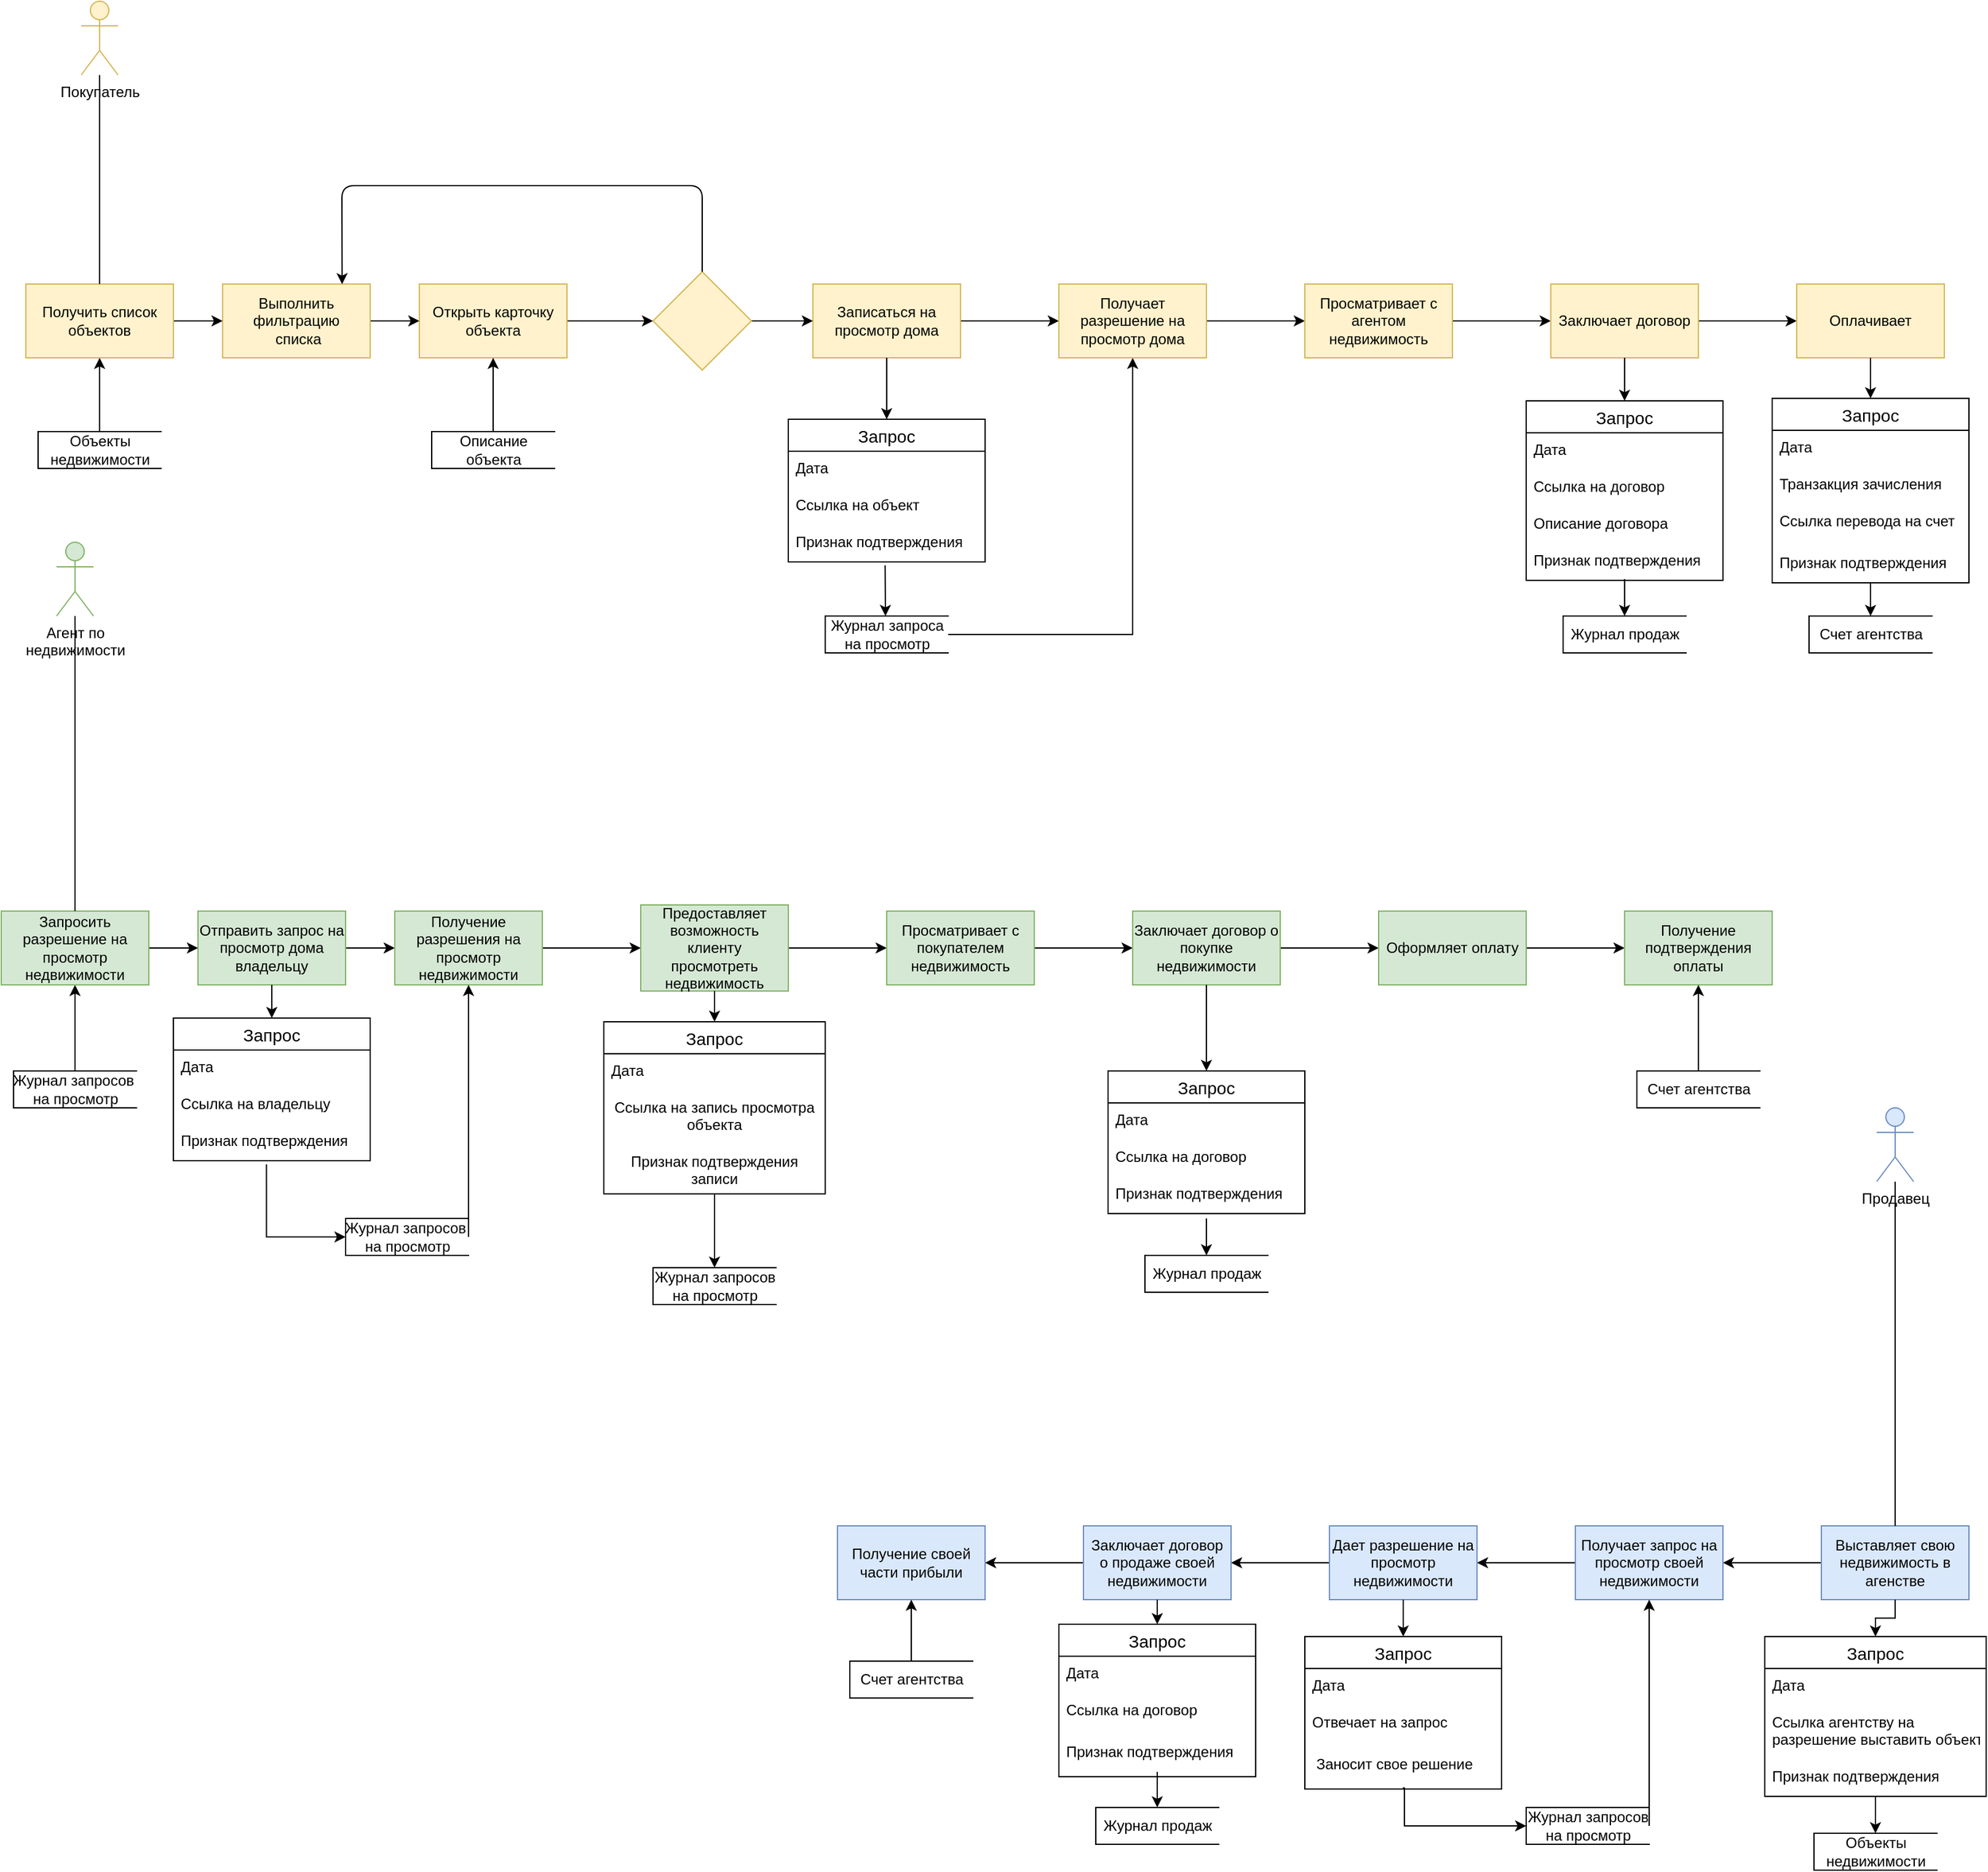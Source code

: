 <mxfile version="15.5.7" type="github" pages="2">
  <diagram id="1LYEiCd0jX0eeRkv5ywO" name="Page-1">
    <mxGraphModel dx="997" dy="1749" grid="1" gridSize="10" guides="1" tooltips="1" connect="1" arrows="1" fold="1" page="1" pageScale="1" pageWidth="827" pageHeight="1169" math="0" shadow="0">
      <root>
        <mxCell id="0" />
        <mxCell id="1" parent="0" />
        <mxCell id="ukAMqeBF27tBX4bTyb1z-1" value="Покупатель&lt;br&gt;" style="shape=umlActor;verticalLabelPosition=bottom;verticalAlign=top;html=1;outlineConnect=0;fillColor=#fff2cc;strokeColor=#d6b656;" parent="1" vertex="1">
          <mxGeometry x="105" y="-300" width="30" height="60" as="geometry" />
        </mxCell>
        <mxCell id="ukAMqeBF27tBX4bTyb1z-12" value="" style="edgeStyle=orthogonalEdgeStyle;rounded=0;orthogonalLoop=1;jettySize=auto;html=1;" parent="1" source="ukAMqeBF27tBX4bTyb1z-2" target="ukAMqeBF27tBX4bTyb1z-11" edge="1">
          <mxGeometry relative="1" as="geometry" />
        </mxCell>
        <mxCell id="ukAMqeBF27tBX4bTyb1z-2" value="Открыть карточку объекта" style="rounded=0;whiteSpace=wrap;html=1;fillColor=#fff2cc;strokeColor=#d6b656;" parent="1" vertex="1">
          <mxGeometry x="380" y="-70" width="120" height="60" as="geometry" />
        </mxCell>
        <mxCell id="ukAMqeBF27tBX4bTyb1z-10" value="" style="edgeStyle=orthogonalEdgeStyle;rounded=0;orthogonalLoop=1;jettySize=auto;html=1;" parent="1" source="ukAMqeBF27tBX4bTyb1z-3" target="ukAMqeBF27tBX4bTyb1z-2" edge="1">
          <mxGeometry relative="1" as="geometry" />
        </mxCell>
        <mxCell id="ukAMqeBF27tBX4bTyb1z-3" value="Выполнить фильтрацию&lt;br&gt;&amp;nbsp;списка" style="rounded=0;whiteSpace=wrap;html=1;fillColor=#fff2cc;strokeColor=#d6b656;" parent="1" vertex="1">
          <mxGeometry x="220" y="-70" width="120" height="60" as="geometry" />
        </mxCell>
        <mxCell id="ukAMqeBF27tBX4bTyb1z-9" value="" style="edgeStyle=orthogonalEdgeStyle;rounded=0;orthogonalLoop=1;jettySize=auto;html=1;" parent="1" source="ukAMqeBF27tBX4bTyb1z-4" target="ukAMqeBF27tBX4bTyb1z-3" edge="1">
          <mxGeometry relative="1" as="geometry" />
        </mxCell>
        <mxCell id="ukAMqeBF27tBX4bTyb1z-4" value="Получить список&lt;br&gt;объектов" style="rounded=0;whiteSpace=wrap;html=1;fillColor=#fff2cc;strokeColor=#d6b656;" parent="1" vertex="1">
          <mxGeometry x="60" y="-70" width="120" height="60" as="geometry" />
        </mxCell>
        <mxCell id="ukAMqeBF27tBX4bTyb1z-61" value="" style="edgeStyle=orthogonalEdgeStyle;rounded=0;orthogonalLoop=1;jettySize=auto;html=1;" parent="1" source="ukAMqeBF27tBX4bTyb1z-5" target="ukAMqeBF27tBX4bTyb1z-60" edge="1">
          <mxGeometry relative="1" as="geometry" />
        </mxCell>
        <mxCell id="ukAMqeBF27tBX4bTyb1z-5" value="Записаться на просмотр дома" style="rounded=0;whiteSpace=wrap;html=1;fillColor=#fff2cc;strokeColor=#d6b656;" parent="1" vertex="1">
          <mxGeometry x="700" y="-70" width="120" height="60" as="geometry" />
        </mxCell>
        <mxCell id="ukAMqeBF27tBX4bTyb1z-8" value="" style="endArrow=none;html=1;exitX=0.5;exitY=0;exitDx=0;exitDy=0;" parent="1" source="ukAMqeBF27tBX4bTyb1z-4" target="ukAMqeBF27tBX4bTyb1z-1" edge="1">
          <mxGeometry width="50" height="50" relative="1" as="geometry">
            <mxPoint x="410" y="20" as="sourcePoint" />
            <mxPoint x="460" y="-30" as="targetPoint" />
          </mxGeometry>
        </mxCell>
        <mxCell id="ukAMqeBF27tBX4bTyb1z-13" value="" style="edgeStyle=orthogonalEdgeStyle;rounded=0;orthogonalLoop=1;jettySize=auto;html=1;" parent="1" source="ukAMqeBF27tBX4bTyb1z-11" target="ukAMqeBF27tBX4bTyb1z-5" edge="1">
          <mxGeometry relative="1" as="geometry" />
        </mxCell>
        <mxCell id="ukAMqeBF27tBX4bTyb1z-11" value="" style="rhombus;whiteSpace=wrap;html=1;rounded=0;fillColor=#fff2cc;strokeColor=#d6b656;" parent="1" vertex="1">
          <mxGeometry x="570" y="-80" width="80" height="80" as="geometry" />
        </mxCell>
        <mxCell id="ukAMqeBF27tBX4bTyb1z-19" value="" style="edgeStyle=orthogonalEdgeStyle;rounded=0;orthogonalLoop=1;jettySize=auto;html=1;" parent="1" source="ukAMqeBF27tBX4bTyb1z-15" target="ukAMqeBF27tBX4bTyb1z-2" edge="1">
          <mxGeometry relative="1" as="geometry" />
        </mxCell>
        <mxCell id="ukAMqeBF27tBX4bTyb1z-15" value="Описание&lt;br&gt;объекта" style="html=1;dashed=0;whitespace=wrap;shape=partialRectangle;right=0;" parent="1" vertex="1">
          <mxGeometry x="390" y="50" width="100" height="30" as="geometry" />
        </mxCell>
        <mxCell id="ukAMqeBF27tBX4bTyb1z-17" value="" style="edgeStyle=orthogonalEdgeStyle;rounded=0;orthogonalLoop=1;jettySize=auto;html=1;" parent="1" source="ukAMqeBF27tBX4bTyb1z-16" target="ukAMqeBF27tBX4bTyb1z-4" edge="1">
          <mxGeometry relative="1" as="geometry" />
        </mxCell>
        <mxCell id="ukAMqeBF27tBX4bTyb1z-16" value="Объекты &lt;br&gt;недвижимости" style="html=1;dashed=0;whitespace=wrap;shape=partialRectangle;right=0;" parent="1" vertex="1">
          <mxGeometry x="70" y="50" width="100" height="30" as="geometry" />
        </mxCell>
        <mxCell id="ukAMqeBF27tBX4bTyb1z-20" value="" style="endArrow=classic;html=1;exitX=0.5;exitY=0;exitDx=0;exitDy=0;entryX=0.81;entryY=0.003;entryDx=0;entryDy=0;entryPerimeter=0;" parent="1" source="ukAMqeBF27tBX4bTyb1z-11" target="ukAMqeBF27tBX4bTyb1z-3" edge="1">
          <mxGeometry width="50" height="50" relative="1" as="geometry">
            <mxPoint x="410" y="70" as="sourcePoint" />
            <mxPoint x="460" y="20" as="targetPoint" />
            <Array as="points">
              <mxPoint x="610" y="-150" />
              <mxPoint x="317" y="-150" />
            </Array>
          </mxGeometry>
        </mxCell>
        <mxCell id="NFxwPHQR4oBNKtsv3OAb-33" style="edgeStyle=orthogonalEdgeStyle;rounded=0;orthogonalLoop=1;jettySize=auto;html=1;exitX=1;exitY=0.5;exitDx=0;exitDy=0;entryX=0.5;entryY=1;entryDx=0;entryDy=0;" parent="1" source="ukAMqeBF27tBX4bTyb1z-21" target="ukAMqeBF27tBX4bTyb1z-60" edge="1">
          <mxGeometry relative="1" as="geometry" />
        </mxCell>
        <mxCell id="ukAMqeBF27tBX4bTyb1z-21" value="Журнал запроса &lt;br&gt;на просмотр" style="html=1;dashed=0;whitespace=wrap;shape=partialRectangle;right=0;" parent="1" vertex="1">
          <mxGeometry x="710" y="200" width="100" height="30" as="geometry" />
        </mxCell>
        <mxCell id="ukAMqeBF27tBX4bTyb1z-24" value="Агент по &lt;br&gt;недвижимости" style="shape=umlActor;verticalLabelPosition=bottom;verticalAlign=top;html=1;outlineConnect=0;fillColor=#d5e8d4;strokeColor=#82b366;" parent="1" vertex="1">
          <mxGeometry x="85" y="140" width="30" height="60" as="geometry" />
        </mxCell>
        <mxCell id="ukAMqeBF27tBX4bTyb1z-28" value="" style="edgeStyle=orthogonalEdgeStyle;rounded=0;orthogonalLoop=1;jettySize=auto;html=1;" parent="1" source="ukAMqeBF27tBX4bTyb1z-25" target="ukAMqeBF27tBX4bTyb1z-27" edge="1">
          <mxGeometry relative="1" as="geometry" />
        </mxCell>
        <mxCell id="ukAMqeBF27tBX4bTyb1z-25" value="Журнал запросов&amp;nbsp;&lt;br&gt;на просмотр" style="html=1;dashed=0;whitespace=wrap;shape=partialRectangle;right=0;" parent="1" vertex="1">
          <mxGeometry x="50" y="570" width="100" height="30" as="geometry" />
        </mxCell>
        <mxCell id="ukAMqeBF27tBX4bTyb1z-34" value="" style="edgeStyle=orthogonalEdgeStyle;rounded=0;orthogonalLoop=1;jettySize=auto;html=1;" parent="1" source="ukAMqeBF27tBX4bTyb1z-26" target="ukAMqeBF27tBX4bTyb1z-33" edge="1">
          <mxGeometry relative="1" as="geometry" />
        </mxCell>
        <mxCell id="ukAMqeBF27tBX4bTyb1z-26" value="Отправить запрос на просмотр дома владельцу" style="rounded=0;whiteSpace=wrap;html=1;fillColor=#d5e8d4;strokeColor=#82b366;" parent="1" vertex="1">
          <mxGeometry x="200" y="440" width="120" height="60" as="geometry" />
        </mxCell>
        <mxCell id="ukAMqeBF27tBX4bTyb1z-29" value="" style="edgeStyle=orthogonalEdgeStyle;rounded=0;orthogonalLoop=1;jettySize=auto;html=1;" parent="1" source="ukAMqeBF27tBX4bTyb1z-27" target="ukAMqeBF27tBX4bTyb1z-26" edge="1">
          <mxGeometry relative="1" as="geometry" />
        </mxCell>
        <mxCell id="ukAMqeBF27tBX4bTyb1z-27" value="Запросить разрешение на просмотр недвижимости" style="rounded=0;whiteSpace=wrap;html=1;fillColor=#d5e8d4;strokeColor=#82b366;" parent="1" vertex="1">
          <mxGeometry x="40" y="440" width="120" height="60" as="geometry" />
        </mxCell>
        <mxCell id="ukAMqeBF27tBX4bTyb1z-32" value="" style="endArrow=none;html=1;exitX=0.5;exitY=0;exitDx=0;exitDy=0;" parent="1" source="ukAMqeBF27tBX4bTyb1z-27" target="ukAMqeBF27tBX4bTyb1z-24" edge="1">
          <mxGeometry width="50" height="50" relative="1" as="geometry">
            <mxPoint x="390" y="460" as="sourcePoint" />
            <mxPoint x="440" y="410" as="targetPoint" />
          </mxGeometry>
        </mxCell>
        <mxCell id="ukAMqeBF27tBX4bTyb1z-59" value="" style="edgeStyle=orthogonalEdgeStyle;rounded=0;orthogonalLoop=1;jettySize=auto;html=1;" parent="1" source="ukAMqeBF27tBX4bTyb1z-33" target="ukAMqeBF27tBX4bTyb1z-58" edge="1">
          <mxGeometry relative="1" as="geometry" />
        </mxCell>
        <mxCell id="ukAMqeBF27tBX4bTyb1z-33" value="Получение разрешения на просмотр недвижимости" style="rounded=0;whiteSpace=wrap;html=1;fillColor=#d5e8d4;strokeColor=#82b366;" parent="1" vertex="1">
          <mxGeometry x="360" y="440" width="120" height="60" as="geometry" />
        </mxCell>
        <mxCell id="ukAMqeBF27tBX4bTyb1z-35" value="Продавец" style="shape=umlActor;verticalLabelPosition=bottom;verticalAlign=top;html=1;outlineConnect=0;fillColor=#dae8fc;strokeColor=#6c8ebf;" parent="1" vertex="1">
          <mxGeometry x="1565" y="600" width="30" height="60" as="geometry" />
        </mxCell>
        <mxCell id="ukAMqeBF27tBX4bTyb1z-44" value="" style="edgeStyle=orthogonalEdgeStyle;rounded=0;orthogonalLoop=1;jettySize=auto;html=1;" parent="1" source="ukAMqeBF27tBX4bTyb1z-41" target="ukAMqeBF27tBX4bTyb1z-43" edge="1">
          <mxGeometry relative="1" as="geometry" />
        </mxCell>
        <mxCell id="ukAMqeBF27tBX4bTyb1z-41" value="Выставляет свою&lt;br&gt;недвижимость в агенстве" style="rounded=0;whiteSpace=wrap;html=1;fillColor=#dae8fc;strokeColor=#6c8ebf;" parent="1" vertex="1">
          <mxGeometry x="1520" y="940" width="120" height="60" as="geometry" />
        </mxCell>
        <mxCell id="ukAMqeBF27tBX4bTyb1z-42" value="" style="endArrow=none;html=1;exitX=0.5;exitY=0;exitDx=0;exitDy=0;" parent="1" source="ukAMqeBF27tBX4bTyb1z-41" target="ukAMqeBF27tBX4bTyb1z-35" edge="1">
          <mxGeometry width="50" height="50" relative="1" as="geometry">
            <mxPoint x="1310" y="800" as="sourcePoint" />
            <mxPoint x="1360" y="750" as="targetPoint" />
          </mxGeometry>
        </mxCell>
        <mxCell id="ukAMqeBF27tBX4bTyb1z-48" value="" style="edgeStyle=orthogonalEdgeStyle;rounded=0;orthogonalLoop=1;jettySize=auto;html=1;" parent="1" source="ukAMqeBF27tBX4bTyb1z-43" target="ukAMqeBF27tBX4bTyb1z-47" edge="1">
          <mxGeometry relative="1" as="geometry" />
        </mxCell>
        <mxCell id="ukAMqeBF27tBX4bTyb1z-43" value="Получает запрос на просмотр своей недвижимости" style="whiteSpace=wrap;html=1;rounded=0;fillColor=#dae8fc;strokeColor=#6c8ebf;" parent="1" vertex="1">
          <mxGeometry x="1320" y="940" width="120" height="60" as="geometry" />
        </mxCell>
        <mxCell id="ukAMqeBF27tBX4bTyb1z-45" value="Объекты &lt;br&gt;недвижимости" style="html=1;dashed=0;whitespace=wrap;shape=partialRectangle;right=0;" parent="1" vertex="1">
          <mxGeometry x="1514" y="1190" width="100" height="30" as="geometry" />
        </mxCell>
        <mxCell id="ukAMqeBF27tBX4bTyb1z-55" value="" style="edgeStyle=orthogonalEdgeStyle;rounded=0;orthogonalLoop=1;jettySize=auto;html=1;" parent="1" source="ukAMqeBF27tBX4bTyb1z-47" target="ukAMqeBF27tBX4bTyb1z-54" edge="1">
          <mxGeometry relative="1" as="geometry" />
        </mxCell>
        <mxCell id="ukAMqeBF27tBX4bTyb1z-47" value="Дает разрешение на просмотр недвижимости" style="whiteSpace=wrap;html=1;rounded=0;fillColor=#dae8fc;strokeColor=#6c8ebf;" parent="1" vertex="1">
          <mxGeometry x="1120" y="940" width="120" height="60" as="geometry" />
        </mxCell>
        <mxCell id="NFxwPHQR4oBNKtsv3OAb-27" value="" style="edgeStyle=orthogonalEdgeStyle;rounded=0;orthogonalLoop=1;jettySize=auto;html=1;" parent="1" source="ukAMqeBF27tBX4bTyb1z-54" target="NFxwPHQR4oBNKtsv3OAb-26" edge="1">
          <mxGeometry relative="1" as="geometry" />
        </mxCell>
        <mxCell id="ukAMqeBF27tBX4bTyb1z-54" value="Заключает договор&lt;br&gt;о продаже своей недвижимости" style="whiteSpace=wrap;html=1;rounded=0;strokeColor=#6c8ebf;fillColor=#dae8fc;" parent="1" vertex="1">
          <mxGeometry x="920" y="940" width="120" height="60" as="geometry" />
        </mxCell>
        <mxCell id="ukAMqeBF27tBX4bTyb1z-56" value="Журнал продаж" style="html=1;dashed=0;whitespace=wrap;shape=partialRectangle;right=0;" parent="1" vertex="1">
          <mxGeometry x="930" y="1169" width="100" height="30" as="geometry" />
        </mxCell>
        <mxCell id="NFxwPHQR4oBNKtsv3OAb-12" value="" style="edgeStyle=orthogonalEdgeStyle;rounded=0;orthogonalLoop=1;jettySize=auto;html=1;" parent="1" source="ukAMqeBF27tBX4bTyb1z-58" target="NFxwPHQR4oBNKtsv3OAb-11" edge="1">
          <mxGeometry relative="1" as="geometry" />
        </mxCell>
        <mxCell id="ukAMqeBF27tBX4bTyb1z-58" value="Предоставляет возможность клиенту просмотреть недвижимость" style="whiteSpace=wrap;html=1;rounded=0;strokeColor=#82b366;fillColor=#d5e8d4;" parent="1" vertex="1">
          <mxGeometry x="560" y="435" width="120" height="70" as="geometry" />
        </mxCell>
        <mxCell id="NFxwPHQR4oBNKtsv3OAb-2" value="" style="edgeStyle=orthogonalEdgeStyle;rounded=0;orthogonalLoop=1;jettySize=auto;html=1;" parent="1" source="ukAMqeBF27tBX4bTyb1z-60" target="NFxwPHQR4oBNKtsv3OAb-1" edge="1">
          <mxGeometry relative="1" as="geometry" />
        </mxCell>
        <mxCell id="ukAMqeBF27tBX4bTyb1z-60" value="Получает разрешение на просмотр дома" style="whiteSpace=wrap;html=1;rounded=0;strokeColor=#d6b656;fillColor=#fff2cc;" parent="1" vertex="1">
          <mxGeometry x="900" y="-70" width="120" height="60" as="geometry" />
        </mxCell>
        <mxCell id="NFxwPHQR4oBNKtsv3OAb-4" value="" style="edgeStyle=orthogonalEdgeStyle;rounded=0;orthogonalLoop=1;jettySize=auto;html=1;" parent="1" source="NFxwPHQR4oBNKtsv3OAb-1" target="NFxwPHQR4oBNKtsv3OAb-3" edge="1">
          <mxGeometry relative="1" as="geometry" />
        </mxCell>
        <mxCell id="NFxwPHQR4oBNKtsv3OAb-1" value="Просматривает с агентом недвижимость" style="whiteSpace=wrap;html=1;rounded=0;strokeColor=#d6b656;fillColor=#fff2cc;" parent="1" vertex="1">
          <mxGeometry x="1100" y="-70" width="120" height="60" as="geometry" />
        </mxCell>
        <mxCell id="NFxwPHQR4oBNKtsv3OAb-8" value="" style="edgeStyle=orthogonalEdgeStyle;rounded=0;orthogonalLoop=1;jettySize=auto;html=1;" parent="1" source="NFxwPHQR4oBNKtsv3OAb-3" target="NFxwPHQR4oBNKtsv3OAb-7" edge="1">
          <mxGeometry relative="1" as="geometry" />
        </mxCell>
        <mxCell id="NFxwPHQR4oBNKtsv3OAb-3" value="Заключает договор" style="whiteSpace=wrap;html=1;rounded=0;strokeColor=#d6b656;fillColor=#fff2cc;" parent="1" vertex="1">
          <mxGeometry x="1300" y="-70" width="120" height="60" as="geometry" />
        </mxCell>
        <mxCell id="NFxwPHQR4oBNKtsv3OAb-5" value="Журнал продаж" style="html=1;dashed=0;whitespace=wrap;shape=partialRectangle;right=0;" parent="1" vertex="1">
          <mxGeometry x="1310" y="200" width="100" height="30" as="geometry" />
        </mxCell>
        <mxCell id="NFxwPHQR4oBNKtsv3OAb-7" value="Оплачивает" style="whiteSpace=wrap;html=1;rounded=0;strokeColor=#d6b656;fillColor=#fff2cc;" parent="1" vertex="1">
          <mxGeometry x="1500" y="-70" width="120" height="60" as="geometry" />
        </mxCell>
        <mxCell id="NFxwPHQR4oBNKtsv3OAb-9" value="Счет агентства" style="html=1;dashed=0;whitespace=wrap;shape=partialRectangle;right=0;" parent="1" vertex="1">
          <mxGeometry x="1510" y="200" width="100" height="30" as="geometry" />
        </mxCell>
        <mxCell id="NFxwPHQR4oBNKtsv3OAb-16" value="" style="edgeStyle=orthogonalEdgeStyle;rounded=0;orthogonalLoop=1;jettySize=auto;html=1;" parent="1" source="NFxwPHQR4oBNKtsv3OAb-11" target="NFxwPHQR4oBNKtsv3OAb-15" edge="1">
          <mxGeometry relative="1" as="geometry" />
        </mxCell>
        <mxCell id="NFxwPHQR4oBNKtsv3OAb-11" value="Просматривает с покупателем недвижимость" style="whiteSpace=wrap;html=1;rounded=0;strokeColor=#82b366;fillColor=#d5e8d4;" parent="1" vertex="1">
          <mxGeometry x="760" y="440" width="120" height="60" as="geometry" />
        </mxCell>
        <mxCell id="NFxwPHQR4oBNKtsv3OAb-20" value="" style="edgeStyle=orthogonalEdgeStyle;rounded=0;orthogonalLoop=1;jettySize=auto;html=1;" parent="1" source="NFxwPHQR4oBNKtsv3OAb-15" target="NFxwPHQR4oBNKtsv3OAb-19" edge="1">
          <mxGeometry relative="1" as="geometry" />
        </mxCell>
        <mxCell id="NFxwPHQR4oBNKtsv3OAb-15" value="Заключает договор о покупке недвижимости" style="whiteSpace=wrap;html=1;rounded=0;strokeColor=#82b366;fillColor=#d5e8d4;" parent="1" vertex="1">
          <mxGeometry x="960" y="440" width="120" height="60" as="geometry" />
        </mxCell>
        <mxCell id="NFxwPHQR4oBNKtsv3OAb-22" value="" style="edgeStyle=orthogonalEdgeStyle;rounded=0;orthogonalLoop=1;jettySize=auto;html=1;" parent="1" source="NFxwPHQR4oBNKtsv3OAb-19" target="NFxwPHQR4oBNKtsv3OAb-21" edge="1">
          <mxGeometry relative="1" as="geometry" />
        </mxCell>
        <mxCell id="NFxwPHQR4oBNKtsv3OAb-19" value="Оформляет оплату" style="whiteSpace=wrap;html=1;rounded=0;strokeColor=#82b366;fillColor=#d5e8d4;" parent="1" vertex="1">
          <mxGeometry x="1160" y="440" width="120" height="60" as="geometry" />
        </mxCell>
        <mxCell id="NFxwPHQR4oBNKtsv3OAb-21" value="Получение подтверждения оплаты" style="whiteSpace=wrap;html=1;rounded=0;strokeColor=#82b366;fillColor=#d5e8d4;" parent="1" vertex="1">
          <mxGeometry x="1360" y="440" width="120" height="60" as="geometry" />
        </mxCell>
        <mxCell id="NFxwPHQR4oBNKtsv3OAb-25" value="" style="edgeStyle=orthogonalEdgeStyle;rounded=0;orthogonalLoop=1;jettySize=auto;html=1;" parent="1" source="NFxwPHQR4oBNKtsv3OAb-23" target="NFxwPHQR4oBNKtsv3OAb-21" edge="1">
          <mxGeometry relative="1" as="geometry" />
        </mxCell>
        <mxCell id="NFxwPHQR4oBNKtsv3OAb-23" value="Счет агентства" style="html=1;dashed=0;whitespace=wrap;shape=partialRectangle;right=0;" parent="1" vertex="1">
          <mxGeometry x="1370" y="570" width="100" height="30" as="geometry" />
        </mxCell>
        <mxCell id="NFxwPHQR4oBNKtsv3OAb-26" value="Получение своей части прибыли" style="whiteSpace=wrap;html=1;rounded=0;strokeColor=#6c8ebf;fillColor=#dae8fc;" parent="1" vertex="1">
          <mxGeometry x="720" y="940" width="120" height="60" as="geometry" />
        </mxCell>
        <mxCell id="NFxwPHQR4oBNKtsv3OAb-29" value="" style="edgeStyle=orthogonalEdgeStyle;rounded=0;orthogonalLoop=1;jettySize=auto;html=1;" parent="1" source="NFxwPHQR4oBNKtsv3OAb-28" target="NFxwPHQR4oBNKtsv3OAb-26" edge="1">
          <mxGeometry relative="1" as="geometry" />
        </mxCell>
        <mxCell id="NFxwPHQR4oBNKtsv3OAb-28" value="Счет агентства" style="html=1;dashed=0;whitespace=wrap;shape=partialRectangle;right=0;" parent="1" vertex="1">
          <mxGeometry x="730" y="1050" width="100" height="30" as="geometry" />
        </mxCell>
        <mxCell id="NFxwPHQR4oBNKtsv3OAb-34" value="Журнал продаж" style="html=1;dashed=0;whitespace=wrap;shape=partialRectangle;right=0;" parent="1" vertex="1">
          <mxGeometry x="970" y="720" width="100" height="30" as="geometry" />
        </mxCell>
        <mxCell id="NFxwPHQR4oBNKtsv3OAb-36" value="" style="endArrow=classic;html=1;exitX=0.5;exitY=1;exitDx=0;exitDy=0;" parent="1" source="NFxwPHQR4oBNKtsv3OAb-15" edge="1">
          <mxGeometry width="50" height="50" relative="1" as="geometry">
            <mxPoint x="560" y="540" as="sourcePoint" />
            <mxPoint x="1020" y="570" as="targetPoint" />
            <Array as="points" />
          </mxGeometry>
        </mxCell>
        <mxCell id="NFxwPHQR4oBNKtsv3OAb-37" value="Журнал запросов&amp;nbsp;&lt;br&gt;на просмотр" style="html=1;dashed=0;whitespace=wrap;shape=partialRectangle;right=0;" parent="1" vertex="1">
          <mxGeometry x="320" y="690" width="100" height="30" as="geometry" />
        </mxCell>
        <mxCell id="NFxwPHQR4oBNKtsv3OAb-39" value="" style="endArrow=classic;html=1;exitX=1;exitY=0.5;exitDx=0;exitDy=0;entryX=0.5;entryY=1;entryDx=0;entryDy=0;" parent="1" source="NFxwPHQR4oBNKtsv3OAb-37" target="ukAMqeBF27tBX4bTyb1z-33" edge="1">
          <mxGeometry width="50" height="50" relative="1" as="geometry">
            <mxPoint x="560" y="540" as="sourcePoint" />
            <mxPoint x="610" y="490" as="targetPoint" />
            <Array as="points">
              <mxPoint x="420" y="585" />
            </Array>
          </mxGeometry>
        </mxCell>
        <mxCell id="NFxwPHQR4oBNKtsv3OAb-41" value="Журнал запросов&lt;br&gt;на просмотр" style="html=1;dashed=0;whitespace=wrap;shape=partialRectangle;right=0;" parent="1" vertex="1">
          <mxGeometry x="1280" y="1169" width="100" height="30" as="geometry" />
        </mxCell>
        <mxCell id="NFxwPHQR4oBNKtsv3OAb-43" value="" style="endArrow=classic;html=1;exitX=1;exitY=0.5;exitDx=0;exitDy=0;entryX=0.5;entryY=1;entryDx=0;entryDy=0;" parent="1" source="NFxwPHQR4oBNKtsv3OAb-41" target="ukAMqeBF27tBX4bTyb1z-43" edge="1">
          <mxGeometry width="50" height="50" relative="1" as="geometry">
            <mxPoint x="1160" y="900" as="sourcePoint" />
            <mxPoint x="1210" y="850" as="targetPoint" />
            <Array as="points">
              <mxPoint x="1380" y="1065" />
            </Array>
          </mxGeometry>
        </mxCell>
        <mxCell id="NFxwPHQR4oBNKtsv3OAb-46" value="Журнал запросов&lt;br&gt;на просмотр" style="html=1;dashed=0;whitespace=wrap;shape=partialRectangle;right=0;direction=east;" parent="1" vertex="1">
          <mxGeometry x="570" y="730" width="100" height="30" as="geometry" />
        </mxCell>
        <mxCell id="l8b5dJD9Is-tIM0htqa9-3" value="Запрос" style="swimlane;fontStyle=0;childLayout=stackLayout;horizontal=1;startSize=26;horizontalStack=0;resizeParent=1;resizeParentMax=0;resizeLast=0;collapsible=1;marginBottom=0;align=center;fontSize=14;" parent="1" vertex="1">
          <mxGeometry x="680" y="40" width="160" height="116" as="geometry" />
        </mxCell>
        <mxCell id="l8b5dJD9Is-tIM0htqa9-4" value="Дата" style="text;strokeColor=none;fillColor=none;spacingLeft=4;spacingRight=4;overflow=hidden;rotatable=0;points=[[0,0.5],[1,0.5]];portConstraint=eastwest;fontSize=12;" parent="l8b5dJD9Is-tIM0htqa9-3" vertex="1">
          <mxGeometry y="26" width="160" height="30" as="geometry" />
        </mxCell>
        <mxCell id="l8b5dJD9Is-tIM0htqa9-5" value="Ссылка на объект" style="text;strokeColor=none;fillColor=none;spacingLeft=4;spacingRight=4;overflow=hidden;rotatable=0;points=[[0,0.5],[1,0.5]];portConstraint=eastwest;fontSize=12;" parent="l8b5dJD9Is-tIM0htqa9-3" vertex="1">
          <mxGeometry y="56" width="160" height="30" as="geometry" />
        </mxCell>
        <mxCell id="l8b5dJD9Is-tIM0htqa9-6" value="Признак подтверждения" style="text;strokeColor=none;fillColor=none;spacingLeft=4;spacingRight=4;overflow=hidden;rotatable=0;points=[[0,0.5],[1,0.5]];portConstraint=eastwest;fontSize=12;" parent="l8b5dJD9Is-tIM0htqa9-3" vertex="1">
          <mxGeometry y="86" width="160" height="30" as="geometry" />
        </mxCell>
        <mxCell id="l8b5dJD9Is-tIM0htqa9-8" value="" style="endArrow=classic;html=1;rounded=0;exitX=0.5;exitY=1;exitDx=0;exitDy=0;entryX=0.5;entryY=0;entryDx=0;entryDy=0;" parent="1" source="ukAMqeBF27tBX4bTyb1z-5" target="l8b5dJD9Is-tIM0htqa9-3" edge="1">
          <mxGeometry width="50" height="50" relative="1" as="geometry">
            <mxPoint x="480" y="210" as="sourcePoint" />
            <mxPoint x="530" y="160" as="targetPoint" />
          </mxGeometry>
        </mxCell>
        <mxCell id="l8b5dJD9Is-tIM0htqa9-9" value="" style="endArrow=classic;html=1;rounded=0;exitX=0.492;exitY=1.093;exitDx=0;exitDy=0;exitPerimeter=0;" parent="1" source="l8b5dJD9Is-tIM0htqa9-6" edge="1">
          <mxGeometry width="50" height="50" relative="1" as="geometry">
            <mxPoint x="480" y="210" as="sourcePoint" />
            <mxPoint x="759" y="200" as="targetPoint" />
          </mxGeometry>
        </mxCell>
        <mxCell id="l8b5dJD9Is-tIM0htqa9-10" value="Запрос" style="swimlane;fontStyle=0;childLayout=stackLayout;horizontal=1;startSize=26;horizontalStack=0;resizeParent=1;resizeParentMax=0;resizeLast=0;collapsible=1;marginBottom=0;align=center;fontSize=14;" parent="1" vertex="1">
          <mxGeometry x="940" y="570" width="160" height="116" as="geometry" />
        </mxCell>
        <mxCell id="l8b5dJD9Is-tIM0htqa9-11" value="Дата" style="text;strokeColor=none;fillColor=none;spacingLeft=4;spacingRight=4;overflow=hidden;rotatable=0;points=[[0,0.5],[1,0.5]];portConstraint=eastwest;fontSize=12;" parent="l8b5dJD9Is-tIM0htqa9-10" vertex="1">
          <mxGeometry y="26" width="160" height="30" as="geometry" />
        </mxCell>
        <mxCell id="l8b5dJD9Is-tIM0htqa9-12" value="Ссылка на договор" style="text;strokeColor=none;fillColor=none;spacingLeft=4;spacingRight=4;overflow=hidden;rotatable=0;points=[[0,0.5],[1,0.5]];portConstraint=eastwest;fontSize=12;" parent="l8b5dJD9Is-tIM0htqa9-10" vertex="1">
          <mxGeometry y="56" width="160" height="30" as="geometry" />
        </mxCell>
        <mxCell id="l8b5dJD9Is-tIM0htqa9-13" value="Признак подтверждения" style="text;strokeColor=none;fillColor=none;spacingLeft=4;spacingRight=4;overflow=hidden;rotatable=0;points=[[0,0.5],[1,0.5]];portConstraint=eastwest;fontSize=12;" parent="l8b5dJD9Is-tIM0htqa9-10" vertex="1">
          <mxGeometry y="86" width="160" height="30" as="geometry" />
        </mxCell>
        <mxCell id="l8b5dJD9Is-tIM0htqa9-14" value="" style="endArrow=classic;html=1;rounded=0;entryX=0.5;entryY=0;entryDx=0;entryDy=0;" parent="1" target="NFxwPHQR4oBNKtsv3OAb-34" edge="1">
          <mxGeometry width="50" height="50" relative="1" as="geometry">
            <mxPoint x="1020" y="690" as="sourcePoint" />
            <mxPoint x="940" y="640" as="targetPoint" />
          </mxGeometry>
        </mxCell>
        <mxCell id="l8b5dJD9Is-tIM0htqa9-15" value="Запрос" style="swimlane;fontStyle=0;childLayout=stackLayout;horizontal=1;startSize=26;horizontalStack=0;resizeParent=1;resizeParentMax=0;resizeLast=0;collapsible=1;marginBottom=0;align=center;fontSize=14;" parent="1" vertex="1">
          <mxGeometry x="1280" y="25" width="160" height="146" as="geometry" />
        </mxCell>
        <mxCell id="l8b5dJD9Is-tIM0htqa9-16" value="Дата" style="text;strokeColor=none;fillColor=none;spacingLeft=4;spacingRight=4;overflow=hidden;rotatable=0;points=[[0,0.5],[1,0.5]];portConstraint=eastwest;fontSize=12;" parent="l8b5dJD9Is-tIM0htqa9-15" vertex="1">
          <mxGeometry y="26" width="160" height="30" as="geometry" />
        </mxCell>
        <mxCell id="l8b5dJD9Is-tIM0htqa9-17" value="Ссылка на договор" style="text;strokeColor=none;fillColor=none;spacingLeft=4;spacingRight=4;overflow=hidden;rotatable=0;points=[[0,0.5],[1,0.5]];portConstraint=eastwest;fontSize=12;" parent="l8b5dJD9Is-tIM0htqa9-15" vertex="1">
          <mxGeometry y="56" width="160" height="30" as="geometry" />
        </mxCell>
        <mxCell id="l8b5dJD9Is-tIM0htqa9-18" value="Описание договора" style="text;strokeColor=none;fillColor=none;spacingLeft=4;spacingRight=4;overflow=hidden;rotatable=0;points=[[0,0.5],[1,0.5]];portConstraint=eastwest;fontSize=12;" parent="l8b5dJD9Is-tIM0htqa9-15" vertex="1">
          <mxGeometry y="86" width="160" height="30" as="geometry" />
        </mxCell>
        <mxCell id="l8b5dJD9Is-tIM0htqa9-19" value="Признак подтверждения" style="text;strokeColor=none;fillColor=none;spacingLeft=4;spacingRight=4;overflow=hidden;rotatable=0;points=[[0,0.5],[1,0.5]];portConstraint=eastwest;fontSize=12;" parent="l8b5dJD9Is-tIM0htqa9-15" vertex="1">
          <mxGeometry y="116" width="160" height="30" as="geometry" />
        </mxCell>
        <mxCell id="l8b5dJD9Is-tIM0htqa9-20" value="" style="endArrow=classic;html=1;rounded=0;exitX=0.5;exitY=1;exitDx=0;exitDy=0;entryX=0.5;entryY=0;entryDx=0;entryDy=0;" parent="1" source="NFxwPHQR4oBNKtsv3OAb-3" target="l8b5dJD9Is-tIM0htqa9-15" edge="1">
          <mxGeometry width="50" height="50" relative="1" as="geometry">
            <mxPoint x="1170" y="190" as="sourcePoint" />
            <mxPoint x="1220" y="140" as="targetPoint" />
          </mxGeometry>
        </mxCell>
        <mxCell id="l8b5dJD9Is-tIM0htqa9-21" value="" style="endArrow=classic;html=1;rounded=0;entryX=0.5;entryY=0;entryDx=0;entryDy=0;" parent="1" target="NFxwPHQR4oBNKtsv3OAb-5" edge="1">
          <mxGeometry width="50" height="50" relative="1" as="geometry">
            <mxPoint x="1360" y="170" as="sourcePoint" />
            <mxPoint x="1220" y="140" as="targetPoint" />
          </mxGeometry>
        </mxCell>
        <mxCell id="l8b5dJD9Is-tIM0htqa9-29" value="" style="edgeStyle=orthogonalEdgeStyle;rounded=0;orthogonalLoop=1;jettySize=auto;html=1;" parent="1" source="l8b5dJD9Is-tIM0htqa9-23" target="NFxwPHQR4oBNKtsv3OAb-9" edge="1">
          <mxGeometry relative="1" as="geometry" />
        </mxCell>
        <mxCell id="l8b5dJD9Is-tIM0htqa9-23" value="Запрос" style="swimlane;fontStyle=0;childLayout=stackLayout;horizontal=1;startSize=26;horizontalStack=0;resizeParent=1;resizeParentMax=0;resizeLast=0;collapsible=1;marginBottom=0;align=center;fontSize=14;" parent="1" vertex="1">
          <mxGeometry x="1480" y="23" width="160" height="150" as="geometry" />
        </mxCell>
        <mxCell id="l8b5dJD9Is-tIM0htqa9-24" value="Дата" style="text;strokeColor=none;fillColor=none;spacingLeft=4;spacingRight=4;overflow=hidden;rotatable=0;points=[[0,0.5],[1,0.5]];portConstraint=eastwest;fontSize=12;" parent="l8b5dJD9Is-tIM0htqa9-23" vertex="1">
          <mxGeometry y="26" width="160" height="30" as="geometry" />
        </mxCell>
        <mxCell id="l8b5dJD9Is-tIM0htqa9-25" value="Транзакция зачисления" style="text;strokeColor=none;fillColor=none;spacingLeft=4;spacingRight=4;overflow=hidden;rotatable=0;points=[[0,0.5],[1,0.5]];portConstraint=eastwest;fontSize=12;" parent="l8b5dJD9Is-tIM0htqa9-23" vertex="1">
          <mxGeometry y="56" width="160" height="30" as="geometry" />
        </mxCell>
        <mxCell id="l8b5dJD9Is-tIM0htqa9-26" value="Ссылка перевода на счет " style="text;strokeColor=none;fillColor=none;spacingLeft=4;spacingRight=4;overflow=hidden;rotatable=0;points=[[0,0.5],[1,0.5]];portConstraint=eastwest;fontSize=12;" parent="l8b5dJD9Is-tIM0htqa9-23" vertex="1">
          <mxGeometry y="86" width="160" height="34" as="geometry" />
        </mxCell>
        <mxCell id="l8b5dJD9Is-tIM0htqa9-27" value="Признак подтверждения" style="text;strokeColor=none;fillColor=none;spacingLeft=4;spacingRight=4;overflow=hidden;rotatable=0;points=[[0,0.5],[1,0.5]];portConstraint=eastwest;fontSize=12;" parent="l8b5dJD9Is-tIM0htqa9-23" vertex="1">
          <mxGeometry y="120" width="160" height="30" as="geometry" />
        </mxCell>
        <mxCell id="l8b5dJD9Is-tIM0htqa9-28" value="" style="endArrow=classic;html=1;rounded=0;exitX=0.5;exitY=1;exitDx=0;exitDy=0;entryX=0.5;entryY=0;entryDx=0;entryDy=0;" parent="1" source="NFxwPHQR4oBNKtsv3OAb-7" target="l8b5dJD9Is-tIM0htqa9-23" edge="1">
          <mxGeometry width="50" height="50" relative="1" as="geometry">
            <mxPoint x="1170" y="90" as="sourcePoint" />
            <mxPoint x="1220" y="40" as="targetPoint" />
          </mxGeometry>
        </mxCell>
        <mxCell id="l8b5dJD9Is-tIM0htqa9-30" value="Запрос" style="swimlane;fontStyle=0;childLayout=stackLayout;horizontal=1;startSize=26;horizontalStack=0;resizeParent=1;resizeParentMax=0;resizeLast=0;collapsible=1;marginBottom=0;align=center;fontSize=14;" parent="1" vertex="1">
          <mxGeometry x="530" y="530" width="180" height="140" as="geometry" />
        </mxCell>
        <mxCell id="l8b5dJD9Is-tIM0htqa9-31" value="Дата" style="text;strokeColor=none;fillColor=none;spacingLeft=4;spacingRight=4;overflow=hidden;rotatable=0;points=[[0,0.5],[1,0.5]];portConstraint=eastwest;fontSize=12;" parent="l8b5dJD9Is-tIM0htqa9-30" vertex="1">
          <mxGeometry y="26" width="180" height="30" as="geometry" />
        </mxCell>
        <mxCell id="l8b5dJD9Is-tIM0htqa9-32" value="Ссылка на запись просмотра&#xa;объекта" style="text;strokeColor=none;fillColor=none;spacingLeft=4;spacingRight=4;overflow=hidden;rotatable=0;points=[[0,0.5],[1,0.5]];portConstraint=eastwest;fontSize=12;align=center;" parent="l8b5dJD9Is-tIM0htqa9-30" vertex="1">
          <mxGeometry y="56" width="180" height="44" as="geometry" />
        </mxCell>
        <mxCell id="l8b5dJD9Is-tIM0htqa9-33" value="Признак подтверждения &#xa;записи" style="text;strokeColor=none;fillColor=none;spacingLeft=4;spacingRight=4;overflow=hidden;rotatable=0;points=[[0,0.5],[1,0.5]];portConstraint=eastwest;fontSize=12;align=center;" parent="l8b5dJD9Is-tIM0htqa9-30" vertex="1">
          <mxGeometry y="100" width="180" height="40" as="geometry" />
        </mxCell>
        <mxCell id="l8b5dJD9Is-tIM0htqa9-37" value="" style="endArrow=classic;html=1;rounded=0;exitX=0.5;exitY=1;exitDx=0;exitDy=0;entryX=0.5;entryY=0;entryDx=0;entryDy=0;" parent="1" source="ukAMqeBF27tBX4bTyb1z-58" target="l8b5dJD9Is-tIM0htqa9-30" edge="1">
          <mxGeometry width="50" height="50" relative="1" as="geometry">
            <mxPoint x="510" y="680" as="sourcePoint" />
            <mxPoint x="560" y="630" as="targetPoint" />
          </mxGeometry>
        </mxCell>
        <mxCell id="l8b5dJD9Is-tIM0htqa9-38" value="" style="endArrow=classic;html=1;rounded=0;entryX=0.5;entryY=0;entryDx=0;entryDy=0;" parent="1" target="NFxwPHQR4oBNKtsv3OAb-46" edge="1">
          <mxGeometry width="50" height="50" relative="1" as="geometry">
            <mxPoint x="620" y="670" as="sourcePoint" />
            <mxPoint x="560" y="630" as="targetPoint" />
          </mxGeometry>
        </mxCell>
        <mxCell id="l8b5dJD9Is-tIM0htqa9-39" value="Запрос" style="swimlane;fontStyle=0;childLayout=stackLayout;horizontal=1;startSize=26;horizontalStack=0;resizeParent=1;resizeParentMax=0;resizeLast=0;collapsible=1;marginBottom=0;align=center;fontSize=14;" parent="1" vertex="1">
          <mxGeometry x="180" y="527" width="160" height="116" as="geometry" />
        </mxCell>
        <mxCell id="l8b5dJD9Is-tIM0htqa9-40" value="Дата" style="text;strokeColor=none;fillColor=none;spacingLeft=4;spacingRight=4;overflow=hidden;rotatable=0;points=[[0,0.5],[1,0.5]];portConstraint=eastwest;fontSize=12;" parent="l8b5dJD9Is-tIM0htqa9-39" vertex="1">
          <mxGeometry y="26" width="160" height="30" as="geometry" />
        </mxCell>
        <mxCell id="l8b5dJD9Is-tIM0htqa9-41" value="Ссылка на владельцу" style="text;strokeColor=none;fillColor=none;spacingLeft=4;spacingRight=4;overflow=hidden;rotatable=0;points=[[0,0.5],[1,0.5]];portConstraint=eastwest;fontSize=12;" parent="l8b5dJD9Is-tIM0htqa9-39" vertex="1">
          <mxGeometry y="56" width="160" height="30" as="geometry" />
        </mxCell>
        <mxCell id="l8b5dJD9Is-tIM0htqa9-42" value="Признак подтверждения" style="text;strokeColor=none;fillColor=none;spacingLeft=4;spacingRight=4;overflow=hidden;rotatable=0;points=[[0,0.5],[1,0.5]];portConstraint=eastwest;fontSize=12;" parent="l8b5dJD9Is-tIM0htqa9-39" vertex="1">
          <mxGeometry y="86" width="160" height="30" as="geometry" />
        </mxCell>
        <mxCell id="l8b5dJD9Is-tIM0htqa9-44" value="" style="endArrow=classic;html=1;rounded=0;exitX=0.5;exitY=1;exitDx=0;exitDy=0;entryX=0.5;entryY=0;entryDx=0;entryDy=0;" parent="1" source="ukAMqeBF27tBX4bTyb1z-26" target="l8b5dJD9Is-tIM0htqa9-39" edge="1">
          <mxGeometry width="50" height="50" relative="1" as="geometry">
            <mxPoint x="570" y="680" as="sourcePoint" />
            <mxPoint x="620" y="630" as="targetPoint" />
          </mxGeometry>
        </mxCell>
        <mxCell id="l8b5dJD9Is-tIM0htqa9-45" value="" style="endArrow=classic;html=1;rounded=0;exitX=0.473;exitY=1.1;exitDx=0;exitDy=0;exitPerimeter=0;entryX=0;entryY=0.5;entryDx=0;entryDy=0;edgeStyle=orthogonalEdgeStyle;" parent="1" source="l8b5dJD9Is-tIM0htqa9-42" target="NFxwPHQR4oBNKtsv3OAb-37" edge="1">
          <mxGeometry width="50" height="50" relative="1" as="geometry">
            <mxPoint x="570" y="680" as="sourcePoint" />
            <mxPoint x="620" y="630" as="targetPoint" />
            <Array as="points">
              <mxPoint x="256" y="705" />
            </Array>
          </mxGeometry>
        </mxCell>
        <mxCell id="l8b5dJD9Is-tIM0htqa9-46" value="Запрос" style="swimlane;fontStyle=0;childLayout=stackLayout;horizontal=1;startSize=26;horizontalStack=0;resizeParent=1;resizeParentMax=0;resizeLast=0;collapsible=1;marginBottom=0;align=center;fontSize=14;" parent="1" vertex="1">
          <mxGeometry x="1474" y="1030" width="180" height="130" as="geometry" />
        </mxCell>
        <mxCell id="l8b5dJD9Is-tIM0htqa9-47" value="Дата" style="text;strokeColor=none;fillColor=none;spacingLeft=4;spacingRight=4;overflow=hidden;rotatable=0;points=[[0,0.5],[1,0.5]];portConstraint=eastwest;fontSize=12;" parent="l8b5dJD9Is-tIM0htqa9-46" vertex="1">
          <mxGeometry y="26" width="180" height="30" as="geometry" />
        </mxCell>
        <mxCell id="l8b5dJD9Is-tIM0htqa9-48" value="Ссылка агентству на &#xa;разрешение выставить объект" style="text;strokeColor=none;fillColor=none;spacingLeft=4;spacingRight=4;overflow=hidden;rotatable=0;points=[[0,0.5],[1,0.5]];portConstraint=eastwest;fontSize=12;" parent="l8b5dJD9Is-tIM0htqa9-46" vertex="1">
          <mxGeometry y="56" width="180" height="44" as="geometry" />
        </mxCell>
        <mxCell id="l8b5dJD9Is-tIM0htqa9-49" value="Признак подтверждения" style="text;strokeColor=none;fillColor=none;spacingLeft=4;spacingRight=4;overflow=hidden;rotatable=0;points=[[0,0.5],[1,0.5]];portConstraint=eastwest;fontSize=12;" parent="l8b5dJD9Is-tIM0htqa9-46" vertex="1">
          <mxGeometry y="100" width="180" height="30" as="geometry" />
        </mxCell>
        <mxCell id="l8b5dJD9Is-tIM0htqa9-50" value="" style="endArrow=classic;html=1;rounded=0;exitX=0.5;exitY=1;exitDx=0;exitDy=0;entryX=0.5;entryY=0;entryDx=0;entryDy=0;edgeStyle=orthogonalEdgeStyle;" parent="1" source="ukAMqeBF27tBX4bTyb1z-41" target="l8b5dJD9Is-tIM0htqa9-46" edge="1">
          <mxGeometry width="50" height="50" relative="1" as="geometry">
            <mxPoint x="1410" y="1160" as="sourcePoint" />
            <mxPoint x="1460" y="1110" as="targetPoint" />
          </mxGeometry>
        </mxCell>
        <mxCell id="l8b5dJD9Is-tIM0htqa9-51" value="" style="endArrow=classic;html=1;rounded=0;entryX=0.5;entryY=0;entryDx=0;entryDy=0;" parent="1" target="ukAMqeBF27tBX4bTyb1z-45" edge="1">
          <mxGeometry width="50" height="50" relative="1" as="geometry">
            <mxPoint x="1564" y="1160" as="sourcePoint" />
            <mxPoint x="1460" y="1110" as="targetPoint" />
          </mxGeometry>
        </mxCell>
        <mxCell id="l8b5dJD9Is-tIM0htqa9-52" value="Запрос" style="swimlane;fontStyle=0;childLayout=stackLayout;horizontal=1;startSize=26;horizontalStack=0;resizeParent=1;resizeParentMax=0;resizeLast=0;collapsible=1;marginBottom=0;align=center;fontSize=14;" parent="1" vertex="1">
          <mxGeometry x="1100" y="1030" width="160" height="124" as="geometry" />
        </mxCell>
        <mxCell id="l8b5dJD9Is-tIM0htqa9-53" value="Дата" style="text;strokeColor=none;fillColor=none;spacingLeft=4;spacingRight=4;overflow=hidden;rotatable=0;points=[[0,0.5],[1,0.5]];portConstraint=eastwest;fontSize=12;" parent="l8b5dJD9Is-tIM0htqa9-52" vertex="1">
          <mxGeometry y="26" width="160" height="30" as="geometry" />
        </mxCell>
        <mxCell id="l8b5dJD9Is-tIM0htqa9-54" value="Отвечает на запрос" style="text;strokeColor=none;fillColor=none;spacingLeft=4;spacingRight=4;overflow=hidden;rotatable=0;points=[[0,0.5],[1,0.5]];portConstraint=eastwest;fontSize=12;" parent="l8b5dJD9Is-tIM0htqa9-52" vertex="1">
          <mxGeometry y="56" width="160" height="34" as="geometry" />
        </mxCell>
        <mxCell id="l8b5dJD9Is-tIM0htqa9-61" value=" Заносит свое решение" style="text;strokeColor=none;fillColor=none;spacingLeft=4;spacingRight=4;overflow=hidden;rotatable=0;points=[[0,0.5],[1,0.5]];portConstraint=eastwest;fontSize=12;" parent="l8b5dJD9Is-tIM0htqa9-52" vertex="1">
          <mxGeometry y="90" width="160" height="34" as="geometry" />
        </mxCell>
        <mxCell id="l8b5dJD9Is-tIM0htqa9-56" value="" style="endArrow=classic;html=1;rounded=0;exitX=0.5;exitY=1;exitDx=0;exitDy=0;entryX=0.5;entryY=0;entryDx=0;entryDy=0;" parent="1" source="ukAMqeBF27tBX4bTyb1z-47" target="l8b5dJD9Is-tIM0htqa9-52" edge="1">
          <mxGeometry width="50" height="50" relative="1" as="geometry">
            <mxPoint x="1000" y="910" as="sourcePoint" />
            <mxPoint x="1050" y="860" as="targetPoint" />
          </mxGeometry>
        </mxCell>
        <mxCell id="l8b5dJD9Is-tIM0htqa9-57" value="" style="endArrow=classic;html=1;rounded=0;entryX=0;entryY=0.5;entryDx=0;entryDy=0;edgeStyle=orthogonalEdgeStyle;exitX=0.498;exitY=0.976;exitDx=0;exitDy=0;exitPerimeter=0;" parent="1" source="l8b5dJD9Is-tIM0htqa9-61" target="NFxwPHQR4oBNKtsv3OAb-41" edge="1">
          <mxGeometry width="50" height="50" relative="1" as="geometry">
            <mxPoint x="1181" y="1160" as="sourcePoint" />
            <mxPoint x="1050" y="1060" as="targetPoint" />
            <Array as="points">
              <mxPoint x="1181" y="1153" />
              <mxPoint x="1181" y="1184" />
            </Array>
          </mxGeometry>
        </mxCell>
        <mxCell id="l8b5dJD9Is-tIM0htqa9-62" value="Запрос" style="swimlane;fontStyle=0;childLayout=stackLayout;horizontal=1;startSize=26;horizontalStack=0;resizeParent=1;resizeParentMax=0;resizeLast=0;collapsible=1;marginBottom=0;align=center;fontSize=14;" parent="1" vertex="1">
          <mxGeometry x="900" y="1020" width="160" height="124" as="geometry" />
        </mxCell>
        <mxCell id="l8b5dJD9Is-tIM0htqa9-63" value="Дата" style="text;strokeColor=none;fillColor=none;spacingLeft=4;spacingRight=4;overflow=hidden;rotatable=0;points=[[0,0.5],[1,0.5]];portConstraint=eastwest;fontSize=12;" parent="l8b5dJD9Is-tIM0htqa9-62" vertex="1">
          <mxGeometry y="26" width="160" height="30" as="geometry" />
        </mxCell>
        <mxCell id="l8b5dJD9Is-tIM0htqa9-64" value="Ссылка на договор " style="text;strokeColor=none;fillColor=none;spacingLeft=4;spacingRight=4;overflow=hidden;rotatable=0;points=[[0,0.5],[1,0.5]];portConstraint=eastwest;fontSize=12;" parent="l8b5dJD9Is-tIM0htqa9-62" vertex="1">
          <mxGeometry y="56" width="160" height="34" as="geometry" />
        </mxCell>
        <mxCell id="l8b5dJD9Is-tIM0htqa9-65" value="Признак подтверждения" style="text;strokeColor=none;fillColor=none;spacingLeft=4;spacingRight=4;overflow=hidden;rotatable=0;points=[[0,0.5],[1,0.5]];portConstraint=eastwest;fontSize=12;" parent="l8b5dJD9Is-tIM0htqa9-62" vertex="1">
          <mxGeometry y="90" width="160" height="34" as="geometry" />
        </mxCell>
        <mxCell id="l8b5dJD9Is-tIM0htqa9-67" value="" style="endArrow=classic;html=1;rounded=0;exitX=0.5;exitY=1;exitDx=0;exitDy=0;entryX=0.5;entryY=0;entryDx=0;entryDy=0;" parent="1" source="ukAMqeBF27tBX4bTyb1z-54" target="l8b5dJD9Is-tIM0htqa9-62" edge="1">
          <mxGeometry width="50" height="50" relative="1" as="geometry">
            <mxPoint x="1000" y="1010" as="sourcePoint" />
            <mxPoint x="1050" y="960" as="targetPoint" />
          </mxGeometry>
        </mxCell>
        <mxCell id="l8b5dJD9Is-tIM0htqa9-68" value="" style="endArrow=classic;html=1;rounded=0;entryX=0.5;entryY=0;entryDx=0;entryDy=0;" parent="1" target="ukAMqeBF27tBX4bTyb1z-56" edge="1">
          <mxGeometry width="50" height="50" relative="1" as="geometry">
            <mxPoint x="980" y="1140" as="sourcePoint" />
            <mxPoint x="1080" y="1060" as="targetPoint" />
          </mxGeometry>
        </mxCell>
      </root>
    </mxGraphModel>
  </diagram>
  <diagram id="FX1tqjNt8bnX8bdwUls9" name="Page-2">
    <mxGraphModel dx="997" dy="580" grid="1" gridSize="10" guides="1" tooltips="1" connect="1" arrows="1" fold="1" page="1" pageScale="1" pageWidth="827" pageHeight="1169" math="0" shadow="0">
      <root>
        <mxCell id="ayo5eb-q_4DYUek-VEk4-0" />
        <mxCell id="ayo5eb-q_4DYUek-VEk4-1" parent="ayo5eb-q_4DYUek-VEk4-0" />
      </root>
    </mxGraphModel>
  </diagram>
</mxfile>
